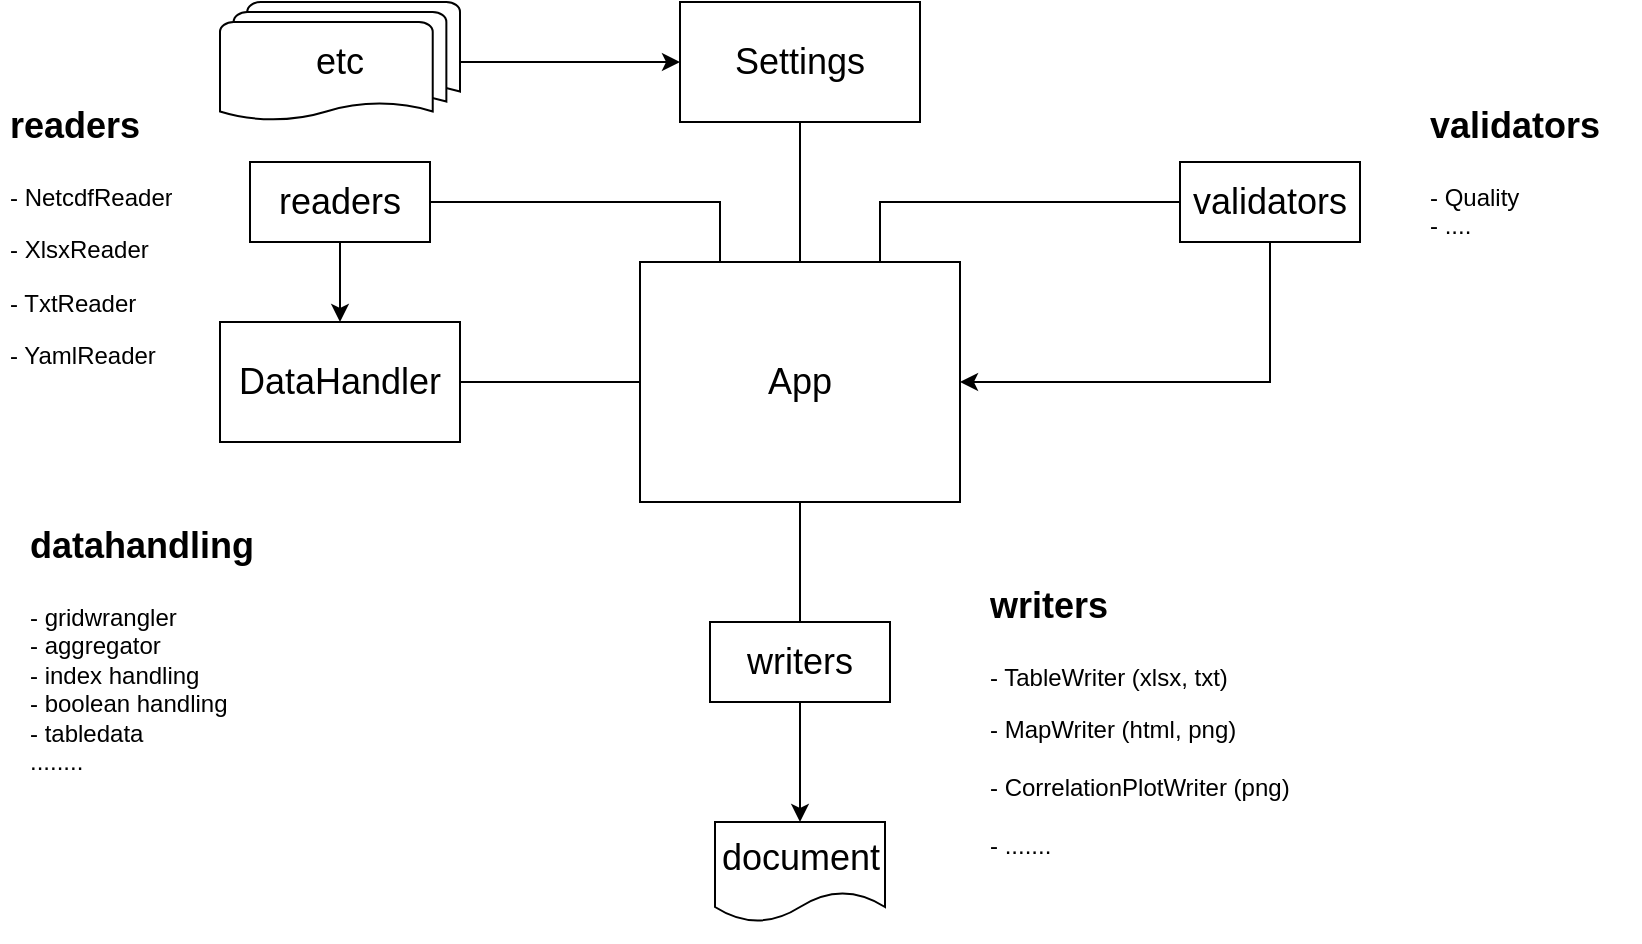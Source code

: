 <mxfile version="13.2.4" type="device"><diagram id="LcZFiRNaujNVeWeGnu-Z" name="Page-1"><mxGraphModel dx="1086" dy="806" grid="1" gridSize="10" guides="1" tooltips="1" connect="1" arrows="1" fold="1" page="1" pageScale="1" pageWidth="1400" pageHeight="720" math="0" shadow="0"><root><mxCell id="0"/><mxCell id="1" parent="0"/><mxCell id="DO80pwuS_HjVg2UI6klr-2" value="" style="edgeStyle=orthogonalEdgeStyle;rounded=0;orthogonalLoop=1;jettySize=auto;html=1;endArrow=none;endFill=0;" edge="1" parent="1" source="DO80pwuS_HjVg2UI6klr-3" target="DO80pwuS_HjVg2UI6klr-15"><mxGeometry relative="1" as="geometry"/></mxCell><mxCell id="DO80pwuS_HjVg2UI6klr-3" value="&lt;font style=&quot;font-size: 18px&quot;&gt;DataHandler&lt;/font&gt;" style="rounded=0;whiteSpace=wrap;html=1;" vertex="1" parent="1"><mxGeometry x="260" y="350" width="120" height="60" as="geometry"/></mxCell><mxCell id="DO80pwuS_HjVg2UI6klr-4" value="" style="edgeStyle=orthogonalEdgeStyle;rounded=0;orthogonalLoop=1;jettySize=auto;html=1;entryX=0.5;entryY=0;entryDx=0;entryDy=0;exitX=0.5;exitY=1;exitDx=0;exitDy=0;endArrow=none;endFill=0;" edge="1" parent="1" source="DO80pwuS_HjVg2UI6klr-5" target="DO80pwuS_HjVg2UI6klr-15"><mxGeometry relative="1" as="geometry"><mxPoint x="690" y="280" as="sourcePoint"/><mxPoint x="550" y="330" as="targetPoint"/></mxGeometry></mxCell><mxCell id="DO80pwuS_HjVg2UI6klr-5" value="&lt;font style=&quot;font-size: 18px&quot;&gt;Settings&lt;/font&gt;" style="rounded=0;whiteSpace=wrap;html=1;" vertex="1" parent="1"><mxGeometry x="490" y="190" width="120" height="60" as="geometry"/></mxCell><mxCell id="DO80pwuS_HjVg2UI6klr-6" value="" style="edgeStyle=orthogonalEdgeStyle;rounded=0;orthogonalLoop=1;jettySize=auto;html=1;entryX=0;entryY=0.5;entryDx=0;entryDy=0;" edge="1" parent="1" source="DO80pwuS_HjVg2UI6klr-7" target="DO80pwuS_HjVg2UI6klr-5"><mxGeometry relative="1" as="geometry"><mxPoint x="280" y="220" as="targetPoint"/></mxGeometry></mxCell><mxCell id="DO80pwuS_HjVg2UI6klr-7" value="&lt;font style=&quot;font-size: 18px&quot;&gt;etc&lt;/font&gt;" style="strokeWidth=1;html=1;shape=mxgraph.flowchart.multi-document;whiteSpace=wrap;" vertex="1" parent="1"><mxGeometry x="260" y="190" width="120" height="60" as="geometry"/></mxCell><mxCell id="DO80pwuS_HjVg2UI6klr-8" value="" style="edgeStyle=orthogonalEdgeStyle;rounded=0;orthogonalLoop=1;jettySize=auto;html=1;endArrow=classic;endFill=1;entryX=0.5;entryY=0;entryDx=0;entryDy=0;" edge="1" parent="1" source="DO80pwuS_HjVg2UI6klr-9" target="DO80pwuS_HjVg2UI6klr-16"><mxGeometry relative="1" as="geometry"><mxPoint x="550" y="630" as="targetPoint"/></mxGeometry></mxCell><mxCell id="DO80pwuS_HjVg2UI6klr-9" value="&lt;font style=&quot;font-size: 18px&quot;&gt;writers&lt;/font&gt;" style="rounded=0;whiteSpace=wrap;html=1;" vertex="1" parent="1"><mxGeometry x="505" y="500" width="90" height="40" as="geometry"/></mxCell><mxCell id="DO80pwuS_HjVg2UI6klr-10" style="edgeStyle=orthogonalEdgeStyle;rounded=0;orthogonalLoop=1;jettySize=auto;html=1;endArrow=classic;endFill=1;entryX=0.5;entryY=0;entryDx=0;entryDy=0;" edge="1" parent="1" source="DO80pwuS_HjVg2UI6klr-11" target="DO80pwuS_HjVg2UI6klr-3"><mxGeometry relative="1" as="geometry"><mxPoint x="480" y="340" as="targetPoint"/><Array as="points"><mxPoint x="320" y="320"/><mxPoint x="320" y="320"/></Array></mxGeometry></mxCell><mxCell id="DO80pwuS_HjVg2UI6klr-11" value="&lt;font style=&quot;font-size: 18px&quot;&gt;readers&lt;/font&gt;" style="rounded=0;whiteSpace=wrap;html=1;" vertex="1" parent="1"><mxGeometry x="275" y="270" width="90" height="40" as="geometry"/></mxCell><mxCell id="DO80pwuS_HjVg2UI6klr-12" value="" style="edgeStyle=orthogonalEdgeStyle;rounded=0;orthogonalLoop=1;jettySize=auto;html=1;endArrow=none;endFill=0;" edge="1" parent="1" source="DO80pwuS_HjVg2UI6klr-15" target="DO80pwuS_HjVg2UI6klr-9"><mxGeometry relative="1" as="geometry"/></mxCell><mxCell id="DO80pwuS_HjVg2UI6klr-13" value="" style="edgeStyle=orthogonalEdgeStyle;rounded=0;orthogonalLoop=1;jettySize=auto;html=1;endArrow=none;endFill=0;entryX=1;entryY=0.5;entryDx=0;entryDy=0;exitX=0.25;exitY=0;exitDx=0;exitDy=0;" edge="1" parent="1" source="DO80pwuS_HjVg2UI6klr-15" target="DO80pwuS_HjVg2UI6klr-11"><mxGeometry relative="1" as="geometry"><mxPoint x="390" y="380" as="targetPoint"/><Array as="points"><mxPoint x="510" y="290"/></Array></mxGeometry></mxCell><mxCell id="DO80pwuS_HjVg2UI6klr-14" value="" style="edgeStyle=orthogonalEdgeStyle;rounded=0;orthogonalLoop=1;jettySize=auto;html=1;entryX=0;entryY=0.5;entryDx=0;entryDy=0;exitX=0.75;exitY=0;exitDx=0;exitDy=0;endArrow=none;endFill=0;" edge="1" parent="1" source="DO80pwuS_HjVg2UI6klr-15" target="DO80pwuS_HjVg2UI6klr-20"><mxGeometry relative="1" as="geometry"><mxPoint x="710" y="380" as="targetPoint"/><Array as="points"><mxPoint x="590" y="290"/></Array></mxGeometry></mxCell><mxCell id="DO80pwuS_HjVg2UI6klr-15" value="&lt;font style=&quot;font-size: 18px&quot;&gt;App&lt;/font&gt;" style="rounded=0;whiteSpace=wrap;html=1;" vertex="1" parent="1"><mxGeometry x="470" y="320" width="160" height="120" as="geometry"/></mxCell><mxCell id="DO80pwuS_HjVg2UI6klr-16" value="&lt;font style=&quot;font-size: 18px&quot;&gt;document&lt;/font&gt;" style="shape=document;whiteSpace=wrap;html=1;boundedLbl=1;" vertex="1" parent="1"><mxGeometry x="507.5" y="600" width="85" height="50" as="geometry"/></mxCell><mxCell id="DO80pwuS_HjVg2UI6klr-17" value="&lt;h1&gt;&lt;font style=&quot;font-size: 18px&quot;&gt;readers&lt;/font&gt;&lt;/h1&gt;&lt;p&gt;- NetcdfReader&lt;/p&gt;&lt;p&gt;- XlsxReader&lt;br&gt;&lt;/p&gt;&lt;p&gt;- TxtReader&lt;br&gt;&lt;/p&gt;&lt;div&gt;&lt;span&gt;- YamlReader&lt;/span&gt;&lt;br&gt;&lt;/div&gt;" style="text;html=1;strokeColor=none;fillColor=none;spacing=5;spacingTop=-20;whiteSpace=wrap;overflow=hidden;rounded=0;strokeWidth=1;" vertex="1" parent="1"><mxGeometry x="150" y="230" width="100" height="160" as="geometry"/></mxCell><mxCell id="DO80pwuS_HjVg2UI6klr-18" value="&lt;h1&gt;&lt;font style=&quot;font-size: 18px&quot;&gt;writers&lt;/font&gt;&lt;/h1&gt;&lt;p&gt;&lt;span&gt;- TableWriter (xlsx, txt)&lt;/span&gt;&lt;/p&gt;&lt;p&gt;&lt;span&gt;- MapWriter (html, png)&lt;br&gt;&lt;br&gt;&lt;/span&gt;- CorrelationPlotWriter (png)&lt;br&gt;&lt;span&gt;&lt;br&gt;- .......&lt;/span&gt;&lt;/p&gt;" style="text;html=1;strokeColor=none;fillColor=none;spacing=5;spacingTop=-20;whiteSpace=wrap;overflow=hidden;rounded=0;" vertex="1" parent="1"><mxGeometry x="640" y="470" width="190" height="190" as="geometry"/></mxCell><mxCell id="DO80pwuS_HjVg2UI6klr-20" value="&lt;font style=&quot;font-size: 18px&quot;&gt;validators&lt;/font&gt;" style="rounded=0;whiteSpace=wrap;html=1;" vertex="1" parent="1"><mxGeometry x="740" y="270" width="90" height="40" as="geometry"/></mxCell><mxCell id="DO80pwuS_HjVg2UI6klr-21" value="" style="edgeStyle=orthogonalEdgeStyle;rounded=0;orthogonalLoop=1;jettySize=auto;html=1;endArrow=classic;endFill=1;entryX=1;entryY=0.5;entryDx=0;entryDy=0;exitX=0.5;exitY=1;exitDx=0;exitDy=0;startArrow=none;startFill=0;" edge="1" parent="1" source="DO80pwuS_HjVg2UI6klr-20" target="DO80pwuS_HjVg2UI6klr-15"><mxGeometry relative="1" as="geometry"><mxPoint x="645" y="380" as="targetPoint"/><mxPoint x="725" y="380" as="sourcePoint"/></mxGeometry></mxCell><mxCell id="DO80pwuS_HjVg2UI6klr-23" value="&lt;h1&gt;&lt;font style=&quot;font-size: 18px&quot;&gt;validators&lt;/font&gt;&lt;/h1&gt;&lt;p&gt;&lt;span&gt;- Quality&lt;br&gt;- ....&lt;/span&gt;&lt;/p&gt;" style="text;html=1;strokeColor=none;fillColor=none;spacing=5;spacingTop=-20;whiteSpace=wrap;overflow=hidden;rounded=0;" vertex="1" parent="1"><mxGeometry x="860" y="230" width="110" height="90" as="geometry"/></mxCell><mxCell id="DO80pwuS_HjVg2UI6klr-26" value="&lt;h1&gt;&lt;span style=&quot;font-size: 18px&quot;&gt;datahandling&lt;/span&gt;&lt;/h1&gt;&lt;p&gt;- gridwrangler&amp;nbsp;&lt;br&gt;- aggregator&lt;br&gt;- index handling&lt;br&gt;- boolean handling&lt;br&gt;- tabledata&lt;br&gt;........&lt;/p&gt;" style="text;html=1;strokeColor=none;fillColor=none;spacing=5;spacingTop=-20;whiteSpace=wrap;overflow=hidden;rounded=0;strokeWidth=1;" vertex="1" parent="1"><mxGeometry x="160" y="440" width="190" height="160" as="geometry"/></mxCell></root></mxGraphModel></diagram></mxfile>